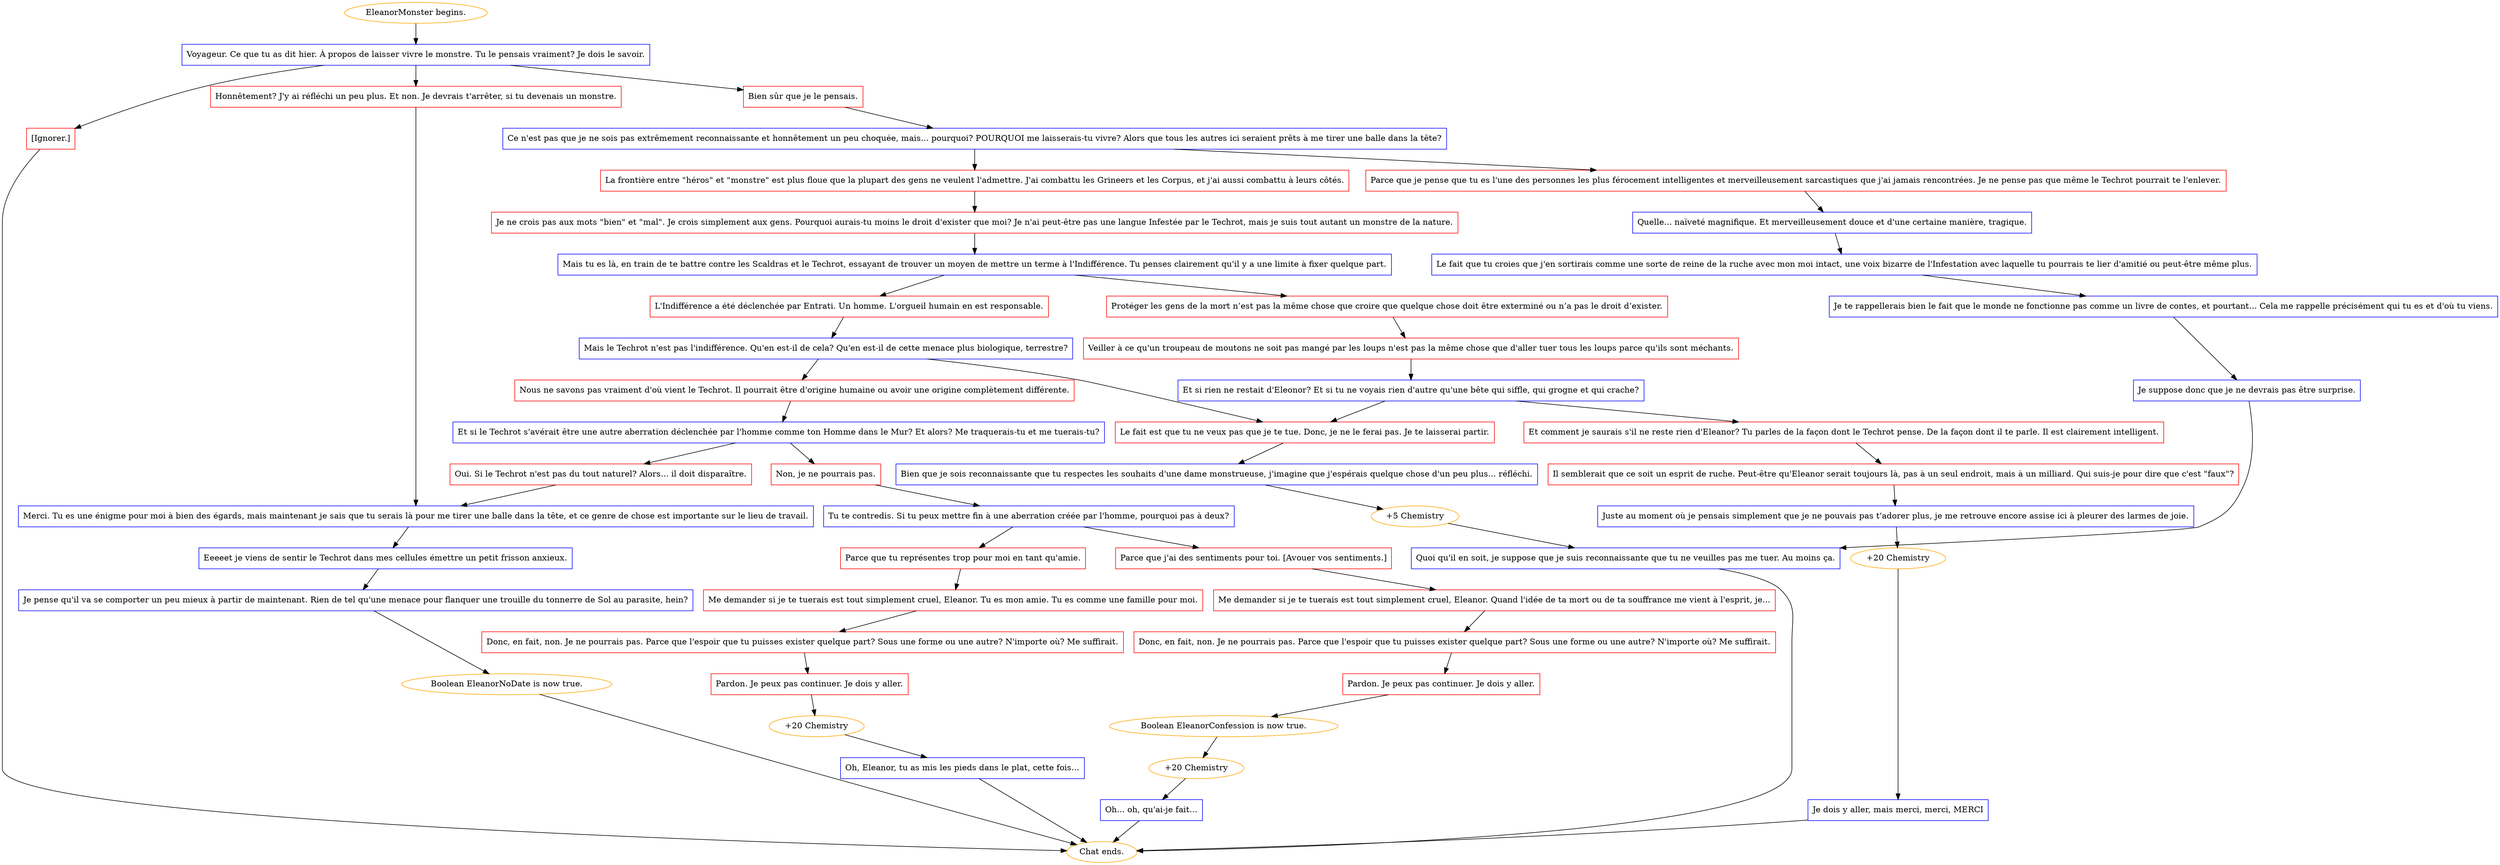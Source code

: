 digraph {
	"EleanorMonster begins." [color=orange];
		"EleanorMonster begins." -> j3563104539;
	j3563104539 [label="Voyageur. Ce que tu as dit hier. À propos de laisser vivre le monstre. Tu le pensais vraiment? Je dois le savoir.",shape=box,color=blue];
		j3563104539 -> j4252407414;
		j3563104539 -> j2481183589;
		j3563104539 -> j4177999804;
	j4252407414 [label="Bien sûr que je le pensais.",shape=box,color=red];
		j4252407414 -> j3738334363;
	j2481183589 [label="Honnêtement? J'y ai réfléchi un peu plus. Et non. Je devrais t'arrêter, si tu devenais un monstre.",shape=box,color=red];
		j2481183589 -> j2859433092;
	j4177999804 [label="[Ignorer.]",shape=box,color=red];
		j4177999804 -> "Chat ends.";
	j3738334363 [label="Ce n'est pas que je ne sois pas extrêmement reconnaissante et honnêtement un peu choquée, mais... pourquoi? POURQUOI me laisserais-tu vivre? Alors que tous les autres ici seraient prêts à me tirer une balle dans la tête?",shape=box,color=blue];
		j3738334363 -> j1550583005;
		j3738334363 -> j3653708478;
	j2859433092 [label="Merci. Tu es une énigme pour moi à bien des égards, mais maintenant je sais que tu serais là pour me tirer une balle dans la tête, et ce genre de chose est importante sur le lieu de travail.",shape=box,color=blue];
		j2859433092 -> j719864487;
	"Chat ends." [color=orange];
	j1550583005 [label="La frontière entre \"héros\" et \"monstre\" est plus floue que la plupart des gens ne veulent l'admettre. J'ai combattu les Grineers et les Corpus, et j'ai aussi combattu à leurs côtés.",shape=box,color=red];
		j1550583005 -> j1439407056;
	j3653708478 [label="Parce que je pense que tu es l'une des personnes les plus férocement intelligentes et merveilleusement sarcastiques que j'ai jamais rencontrées. Je ne pense pas que même le Techrot pourrait te l'enlever.",shape=box,color=red];
		j3653708478 -> j1676671821;
	j719864487 [label="Eeeeet je viens de sentir le Techrot dans mes cellules émettre un petit frisson anxieux.",shape=box,color=blue];
		j719864487 -> j473800696;
	j1439407056 [label="Je ne crois pas aux mots \"bien\" et \"mal\". Je crois simplement aux gens. Pourquoi aurais-tu moins le droit d'exister que moi? Je n'ai peut-être pas une langue Infestée par le Techrot, mais je suis tout autant un monstre de la nature.",shape=box,color=red];
		j1439407056 -> j1143280963;
	j1676671821 [label="Quelle... naïveté magnifique. Et merveilleusement douce et d'une certaine manière, tragique.",shape=box,color=blue];
		j1676671821 -> j201501005;
	j473800696 [label="Je pense qu'il va se comporter un peu mieux à partir de maintenant. Rien de tel qu'une menace pour flanquer une trouille du tonnerre de Sol au parasite, hein?",shape=box,color=blue];
		j473800696 -> j2728200779;
	j1143280963 [label="Mais tu es là, en train de te battre contre les Scaldras et le Techrot, essayant de trouver un moyen de mettre un terme à l'Indifférence. Tu penses clairement qu'il y a une limite à fixer quelque part.",shape=box,color=blue];
		j1143280963 -> j1475437131;
		j1143280963 -> j3819191125;
	j201501005 [label="Le fait que tu croies que j'en sortirais comme une sorte de reine de la ruche avec mon moi intact, une voix bizarre de l'Infestation avec laquelle tu pourrais te lier d'amitié ou peut-être même plus.",shape=box,color=blue];
		j201501005 -> j2522424624;
	j2728200779 [label="Boolean EleanorNoDate is now true.",color=orange];
		j2728200779 -> "Chat ends.";
	j1475437131 [label="L'Indifférence a été déclenchée par Entrati. Un homme. L'orgueil humain en est responsable.",shape=box,color=red];
		j1475437131 -> j456978415;
	j3819191125 [label="Protéger les gens de la mort n’est pas la même chose que croire que quelque chose doit être exterminé ou n’a pas le droit d’exister.",shape=box,color=red];
		j3819191125 -> j2773158958;
	j2522424624 [label="Je te rappellerais bien le fait que le monde ne fonctionne pas comme un livre de contes, et pourtant... Cela me rappelle précisément qui tu es et d'où tu viens.",shape=box,color=blue];
		j2522424624 -> j1218727602;
	j456978415 [label="Mais le Techrot n'est pas l'indifférence. Qu'en est-il de cela? Qu'en est-il de cette menace plus biologique, terrestre?",shape=box,color=blue];
		j456978415 -> j403175815;
		j456978415 -> j269150383;
	j2773158958 [label="Veiller à ce qu'un troupeau de moutons ne soit pas mangé par les loups n'est pas la même chose que d'aller tuer tous les loups parce qu'ils sont méchants.",shape=box,color=red];
		j2773158958 -> j2583266753;
	j1218727602 [label="Je suppose donc que je ne devrais pas être surprise.",shape=box,color=blue];
		j1218727602 -> j1864110709;
	j403175815 [label="Nous ne savons pas vraiment d'où vient le Techrot. Il pourrait être d'origine humaine ou avoir une origine complètement différente.",shape=box,color=red];
		j403175815 -> j4292545226;
	j269150383 [label="Le fait est que tu ne veux pas que je te tue. Donc, je ne le ferai pas. Je te laisserai partir.",shape=box,color=red];
		j269150383 -> j1514436990;
	j2583266753 [label="Et si rien ne restait d'Eleonor? Et si tu ne voyais rien d'autre qu'une bête qui siffle, qui grogne et qui crache?",shape=box,color=blue];
		j2583266753 -> j2797427297;
		j2583266753 -> j269150383;
	j1864110709 [label="Quoi qu'il en soit, je suppose que je suis reconnaissante que tu ne veuilles pas me tuer. Au moins ça.",shape=box,color=blue];
		j1864110709 -> "Chat ends.";
	j4292545226 [label="Et si le Techrot s'avérait être une autre aberration déclenchée par l'homme comme ton Homme dans le Mur? Et alors? Me traquerais-tu et me tuerais-tu?",shape=box,color=blue];
		j4292545226 -> j136672815;
		j4292545226 -> j3730702511;
	j1514436990 [label="Bien que je sois reconnaissante que tu respectes les souhaits d'une dame monstrueuse, j'imagine que j'espérais quelque chose d'un peu plus... réfléchi.",shape=box,color=blue];
		j1514436990 -> j3968009932;
	j2797427297 [label="Et comment je saurais s'il ne reste rien d'Eleanor? Tu parles de la façon dont le Techrot pense. De la façon dont il te parle. Il est clairement intelligent.",shape=box,color=red];
		j2797427297 -> j1723620968;
	j136672815 [label="Non, je ne pourrais pas.",shape=box,color=red];
		j136672815 -> j411505774;
	j3730702511 [label="Oui. Si le Techrot n'est pas du tout naturel? Alors... il doit disparaître.",shape=box,color=red];
		j3730702511 -> j2859433092;
	j3968009932 [label="+5 Chemistry",color=orange];
		j3968009932 -> j1864110709;
	j1723620968 [label="Il semblerait que ce soit un esprit de ruche. Peut-être qu'Eleanor serait toujours là, pas à un seul endroit, mais à un milliard. Qui suis-je pour dire que c'est \"faux\"?",shape=box,color=red];
		j1723620968 -> j2135429521;
	j411505774 [label="Tu te contredis. Si tu peux mettre fin à une aberration créée par l'homme, pourquoi pas à deux?",shape=box,color=blue];
		j411505774 -> j1048647499;
		j411505774 -> j3538129497;
	j2135429521 [label="Juste au moment où je pensais simplement que je ne pouvais pas t'adorer plus, je me retrouve encore assise ici à pleurer des larmes de joie.",shape=box,color=blue];
		j2135429521 -> j2280460960;
	j1048647499 [label="Parce que j'ai des sentiments pour toi. [Avouer vos sentiments.]",shape=box,color=red];
		j1048647499 -> j1339894643;
	j3538129497 [label="Parce que tu représentes trop pour moi en tant qu'amie.",shape=box,color=red];
		j3538129497 -> j588138963;
	j2280460960 [label="+20 Chemistry",color=orange];
		j2280460960 -> j3179821695;
	j1339894643 [label="Me demander si je te tuerais est tout simplement cruel, Eleanor. Quand l'idée de ta mort ou de ta souffrance me vient à l'esprit, je...",shape=box,color=red];
		j1339894643 -> j3375817411;
	j588138963 [label="Me demander si je te tuerais est tout simplement cruel, Eleanor. Tu es mon amie. Tu es comme une famille pour moi.",shape=box,color=red];
		j588138963 -> j1200039344;
	j3179821695 [label="Je dois y aller, mais merci, merci, MERCI",shape=box,color=blue];
		j3179821695 -> "Chat ends.";
	j3375817411 [label="Donc, en fait, non. Je ne pourrais pas. Parce que l'espoir que tu puisses exister quelque part? Sous une forme ou une autre? N'importe où? Me suffirait.",shape=box,color=red];
		j3375817411 -> j1319984438;
	j1200039344 [label="Donc, en fait, non. Je ne pourrais pas. Parce que l'espoir que tu puisses exister quelque part? Sous une forme ou une autre? N'importe où? Me suffirait.",shape=box,color=red];
		j1200039344 -> j717586836;
	j1319984438 [label="Pardon. Je peux pas continuer. Je dois y aller.",shape=box,color=red];
		j1319984438 -> j2628686058;
	j717586836 [label="Pardon. Je peux pas continuer. Je dois y aller.",shape=box,color=red];
		j717586836 -> j4017175256;
	j2628686058 [label="Boolean EleanorConfession is now true.",color=orange];
		j2628686058 -> j1821955911;
	j4017175256 [label="+20 Chemistry",color=orange];
		j4017175256 -> j3225422281;
	j1821955911 [label="+20 Chemistry",color=orange];
		j1821955911 -> j404677591;
	j3225422281 [label="Oh, Eleanor, tu as mis les pieds dans le plat, cette fois...",shape=box,color=blue];
		j3225422281 -> "Chat ends.";
	j404677591 [label="Oh... oh, qu'ai-je fait...",shape=box,color=blue];
		j404677591 -> "Chat ends.";
}